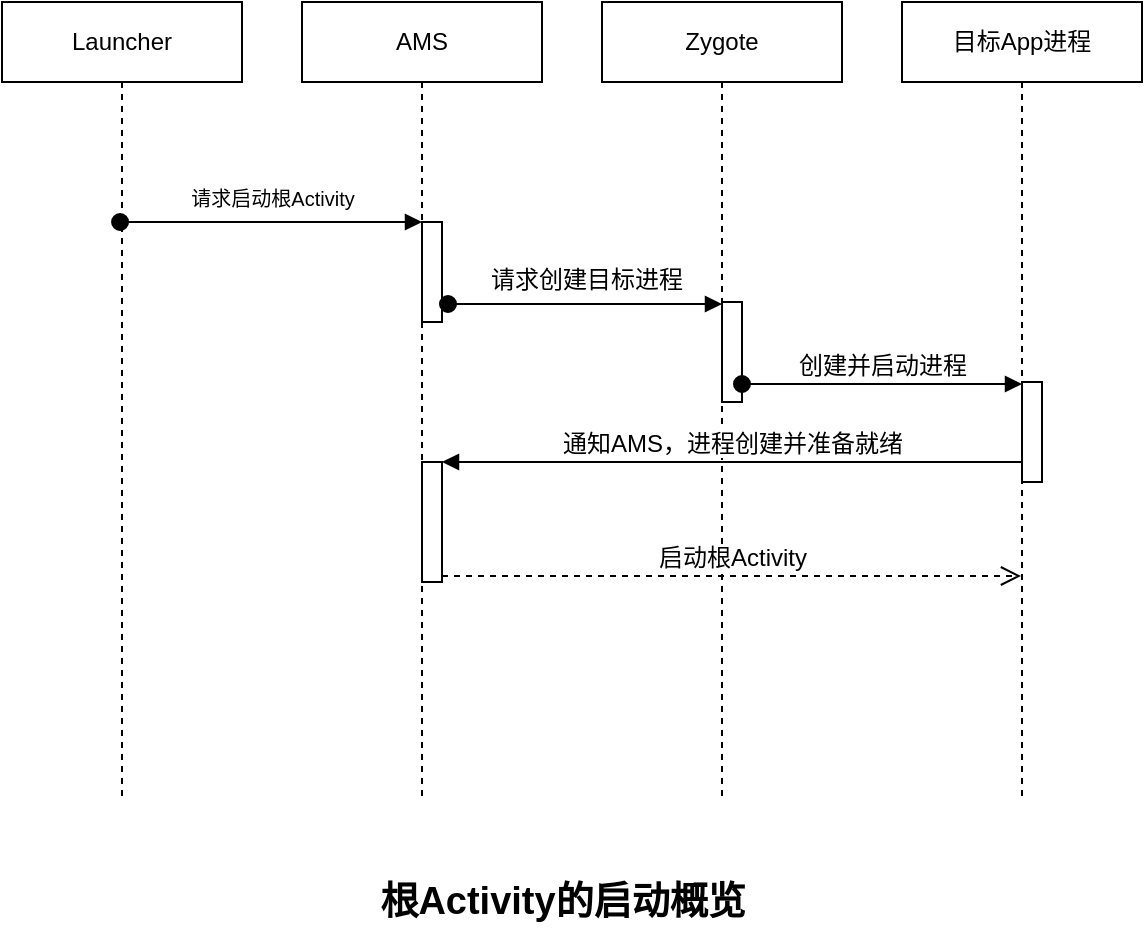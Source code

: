 <mxfile version="14.2.9" type="github">
  <diagram id="Jb9bsLLqoKSC_LjnbPip" name="第 1 页">
    <mxGraphModel dx="1186" dy="773" grid="1" gridSize="10" guides="1" tooltips="1" connect="1" arrows="1" fold="1" page="1" pageScale="1" pageWidth="3300" pageHeight="2339" math="0" shadow="0">
      <root>
        <mxCell id="0" />
        <mxCell id="1" parent="0" />
        <mxCell id="PsLldGhhW7zFPA9WdBCV-3" value="AMS" style="shape=umlLifeline;perimeter=lifelinePerimeter;whiteSpace=wrap;html=1;container=1;collapsible=0;recursiveResize=0;outlineConnect=0;rounded=0;sketch=0;" vertex="1" parent="1">
          <mxGeometry x="190" y="70" width="120" height="400" as="geometry" />
        </mxCell>
        <mxCell id="PsLldGhhW7zFPA9WdBCV-8" value="" style="html=1;points=[];perimeter=orthogonalPerimeter;fontSize=19;" vertex="1" parent="PsLldGhhW7zFPA9WdBCV-3">
          <mxGeometry x="60" y="110" width="10" height="50" as="geometry" />
        </mxCell>
        <mxCell id="PsLldGhhW7zFPA9WdBCV-17" value="" style="html=1;points=[];perimeter=orthogonalPerimeter;fontSize=12;" vertex="1" parent="PsLldGhhW7zFPA9WdBCV-3">
          <mxGeometry x="60" y="230" width="10" height="60" as="geometry" />
        </mxCell>
        <mxCell id="PsLldGhhW7zFPA9WdBCV-4" value="根Activity的启动概览" style="text;html=1;align=center;verticalAlign=middle;resizable=0;points=[];autosize=1;fontSize=19;fontStyle=1" vertex="1" parent="1">
          <mxGeometry x="220" y="505" width="200" height="30" as="geometry" />
        </mxCell>
        <mxCell id="PsLldGhhW7zFPA9WdBCV-5" value="Zygote" style="shape=umlLifeline;perimeter=lifelinePerimeter;whiteSpace=wrap;html=1;container=1;collapsible=0;recursiveResize=0;outlineConnect=0;rounded=0;sketch=0;" vertex="1" parent="1">
          <mxGeometry x="340" y="70" width="120" height="400" as="geometry" />
        </mxCell>
        <mxCell id="PsLldGhhW7zFPA9WdBCV-13" value="" style="html=1;points=[];perimeter=orthogonalPerimeter;fontSize=19;" vertex="1" parent="PsLldGhhW7zFPA9WdBCV-5">
          <mxGeometry x="60" y="150" width="10" height="50" as="geometry" />
        </mxCell>
        <mxCell id="PsLldGhhW7zFPA9WdBCV-6" value="Launcher" style="shape=umlLifeline;perimeter=lifelinePerimeter;whiteSpace=wrap;html=1;container=1;collapsible=0;recursiveResize=0;outlineConnect=0;rounded=0;sketch=0;" vertex="1" parent="1">
          <mxGeometry x="40" y="70" width="120" height="400" as="geometry" />
        </mxCell>
        <mxCell id="PsLldGhhW7zFPA9WdBCV-7" value="目标App进程" style="shape=umlLifeline;perimeter=lifelinePerimeter;whiteSpace=wrap;html=1;container=1;collapsible=0;recursiveResize=0;outlineConnect=0;rounded=0;sketch=0;" vertex="1" parent="1">
          <mxGeometry x="490" y="70" width="120" height="400" as="geometry" />
        </mxCell>
        <mxCell id="PsLldGhhW7zFPA9WdBCV-15" value="" style="html=1;points=[];perimeter=orthogonalPerimeter;fontSize=19;" vertex="1" parent="PsLldGhhW7zFPA9WdBCV-7">
          <mxGeometry x="60" y="190" width="10" height="50" as="geometry" />
        </mxCell>
        <mxCell id="PsLldGhhW7zFPA9WdBCV-9" value="&lt;font size=&quot;1&quot;&gt;请求启动根Activity&lt;br&gt;&lt;/font&gt;" style="html=1;verticalAlign=bottom;startArrow=oval;endArrow=block;startSize=8;fontSize=19;exitX=0.492;exitY=0.275;exitDx=0;exitDy=0;exitPerimeter=0;" edge="1" target="PsLldGhhW7zFPA9WdBCV-8" parent="1" source="PsLldGhhW7zFPA9WdBCV-6">
          <mxGeometry relative="1" as="geometry">
            <mxPoint x="190" y="180" as="sourcePoint" />
          </mxGeometry>
        </mxCell>
        <mxCell id="PsLldGhhW7zFPA9WdBCV-14" value="&lt;font style=&quot;font-size: 12px&quot;&gt;请求创建目标进程&lt;/font&gt;" style="html=1;verticalAlign=bottom;startArrow=oval;endArrow=block;startSize=8;fontSize=19;exitX=1.3;exitY=0.82;exitDx=0;exitDy=0;exitPerimeter=0;" edge="1" target="PsLldGhhW7zFPA9WdBCV-13" parent="1" source="PsLldGhhW7zFPA9WdBCV-8">
          <mxGeometry relative="1" as="geometry">
            <mxPoint x="340" y="220" as="sourcePoint" />
          </mxGeometry>
        </mxCell>
        <mxCell id="PsLldGhhW7zFPA9WdBCV-16" value="创建并启动进程" style="html=1;verticalAlign=bottom;startArrow=oval;endArrow=block;startSize=8;fontSize=12;exitX=1;exitY=0.82;exitDx=0;exitDy=0;exitPerimeter=0;" edge="1" target="PsLldGhhW7zFPA9WdBCV-15" parent="1" source="PsLldGhhW7zFPA9WdBCV-13">
          <mxGeometry relative="1" as="geometry">
            <mxPoint x="490" y="260" as="sourcePoint" />
          </mxGeometry>
        </mxCell>
        <mxCell id="PsLldGhhW7zFPA9WdBCV-18" value="通知AMS，进程创建并准备就绪&lt;br&gt;" style="html=1;verticalAlign=bottom;endArrow=block;entryX=1;entryY=0;fontSize=12;" edge="1" target="PsLldGhhW7zFPA9WdBCV-17" parent="1" source="PsLldGhhW7zFPA9WdBCV-7">
          <mxGeometry relative="1" as="geometry">
            <mxPoint x="320" y="300" as="sourcePoint" />
          </mxGeometry>
        </mxCell>
        <mxCell id="PsLldGhhW7zFPA9WdBCV-19" value="启动根Activity" style="html=1;verticalAlign=bottom;endArrow=open;dashed=1;endSize=8;exitX=1;exitY=0.95;fontSize=12;" edge="1" source="PsLldGhhW7zFPA9WdBCV-17" parent="1" target="PsLldGhhW7zFPA9WdBCV-7">
          <mxGeometry relative="1" as="geometry">
            <mxPoint x="320" y="357" as="targetPoint" />
          </mxGeometry>
        </mxCell>
      </root>
    </mxGraphModel>
  </diagram>
</mxfile>
